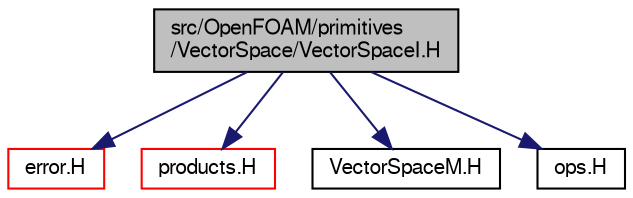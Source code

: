 digraph "src/OpenFOAM/primitives/VectorSpace/VectorSpaceI.H"
{
  bgcolor="transparent";
  edge [fontname="FreeSans",fontsize="10",labelfontname="FreeSans",labelfontsize="10"];
  node [fontname="FreeSans",fontsize="10",shape=record];
  Node0 [label="src/OpenFOAM/primitives\l/VectorSpace/VectorSpaceI.H",height=0.2,width=0.4,color="black", fillcolor="grey75", style="filled", fontcolor="black"];
  Node0 -> Node1 [color="midnightblue",fontsize="10",style="solid",fontname="FreeSans"];
  Node1 [label="error.H",height=0.2,width=0.4,color="red",URL="$a08924.html"];
  Node0 -> Node24 [color="midnightblue",fontsize="10",style="solid",fontname="FreeSans"];
  Node24 [label="products.H",height=0.2,width=0.4,color="red",URL="$a12857.html",tooltip="Traits classes for inner and outer products of primitives. "];
  Node0 -> Node38 [color="midnightblue",fontsize="10",style="solid",fontname="FreeSans"];
  Node38 [label="VectorSpaceM.H",height=0.2,width=0.4,color="black",URL="$a12869.html"];
  Node0 -> Node39 [color="midnightblue",fontsize="10",style="solid",fontname="FreeSans"];
  Node39 [label="ops.H",height=0.2,width=0.4,color="black",URL="$a12428.html",tooltip="Combination-Reduction operation for a parallel run. "];
}
